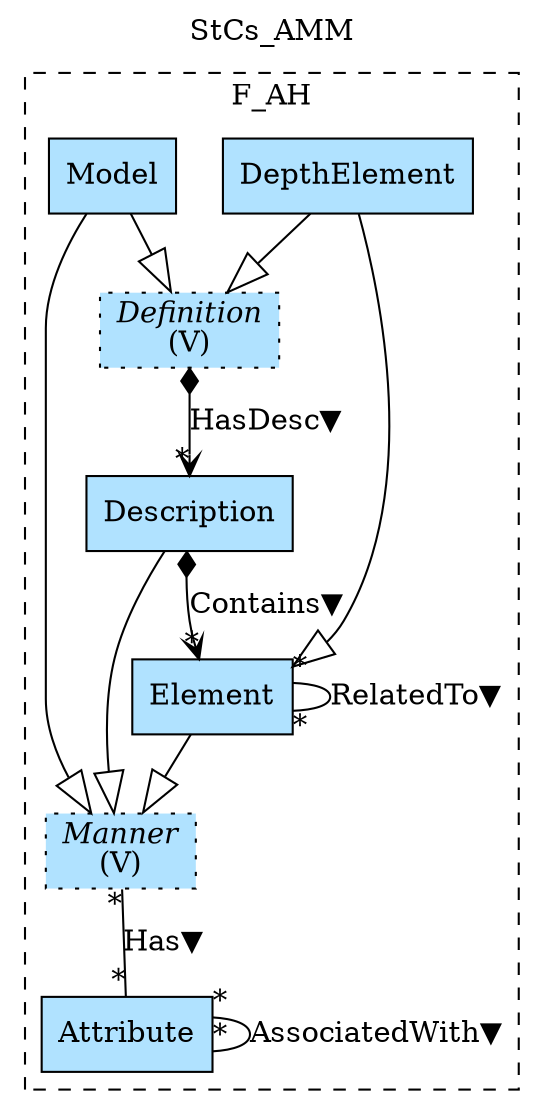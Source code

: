 digraph {graph[label=StCs_AMM,labelloc=tl,labelfontsize=12];
subgraph cluster_F_AH{style=dashed;label=F_AH;
"Attribute"[shape=record,fillcolor=lightskyblue1,style = filled,label="Attribute"];
"Description"[shape=record,fillcolor=lightskyblue1,style = filled,label="Description"];
"Model"[shape=record,fillcolor=lightskyblue1,style = filled,label="Model"];
"Manner"[shape=record,fillcolor=lightskyblue1,style ="filled,dotted",label=<{<I>Manner</I><br/>(V)}>];
"Element"[shape=record,fillcolor=lightskyblue1,style = filled,label="Element"];
"DepthElement"[shape=record,fillcolor=lightskyblue1,style = filled,label="DepthElement"];
"Definition"[shape=record,fillcolor=lightskyblue1,style ="filled,dotted",label=<{<I>Definition</I><br/>(V)}>];

"Description"->"Element"[label="Contains▼",arrowhead=vee,arrowtail=diamond,dir=both,headlabel="*"];
"Description"->"Manner"[arrowhead=onormal,arrowsize=2.0];
"Element"->"Manner"[arrowhead=onormal,arrowsize=2.0];
"Manner"->"Attribute"[label="Has▼",dir=none,taillabel="*",headlabel="*"];
"Element"->"Element"[label="RelatedTo▼",dir=none,taillabel="*",headlabel="*"];
"Attribute"->"Attribute"[label="AssociatedWith▼",dir=none,taillabel="*",headlabel="*"];
"Definition"->"Description"[label="HasDesc▼",arrowhead=vee,arrowtail=diamond,dir=both,headlabel="*"];
"Model"->"Definition"[arrowhead=onormal,arrowsize=2.0];
"Model"->"Manner"[arrowhead=onormal,arrowsize=2.0];
"DepthElement"->"Element"[arrowhead=onormal,arrowsize=2.0];
"DepthElement"->"Definition"[arrowhead=onormal,arrowsize=2.0];

}
}